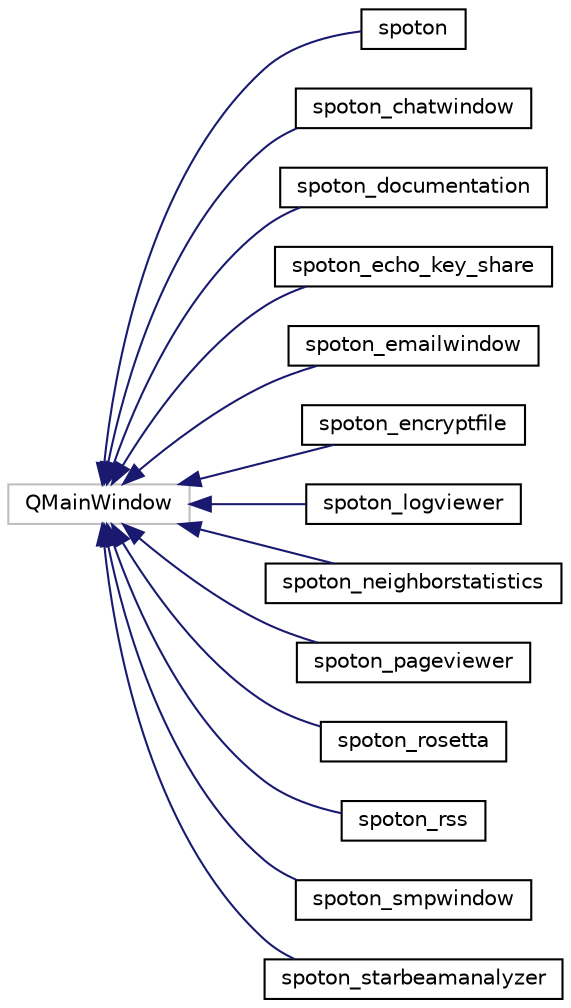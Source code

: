 digraph "Graphical Class Hierarchy"
{
  edge [fontname="Helvetica",fontsize="10",labelfontname="Helvetica",labelfontsize="10"];
  node [fontname="Helvetica",fontsize="10",shape=record];
  rankdir="LR";
  Node52 [label="QMainWindow",height=0.2,width=0.4,color="grey75", fillcolor="white", style="filled"];
  Node52 -> Node0 [dir="back",color="midnightblue",fontsize="10",style="solid",fontname="Helvetica"];
  Node0 [label="spoton",height=0.2,width=0.4,color="black", fillcolor="white", style="filled",URL="$classspoton.html"];
  Node52 -> Node54 [dir="back",color="midnightblue",fontsize="10",style="solid",fontname="Helvetica"];
  Node54 [label="spoton_chatwindow",height=0.2,width=0.4,color="black", fillcolor="white", style="filled",URL="$classspoton__chatwindow.html"];
  Node52 -> Node55 [dir="back",color="midnightblue",fontsize="10",style="solid",fontname="Helvetica"];
  Node55 [label="spoton_documentation",height=0.2,width=0.4,color="black", fillcolor="white", style="filled",URL="$classspoton__documentation.html"];
  Node52 -> Node56 [dir="back",color="midnightblue",fontsize="10",style="solid",fontname="Helvetica"];
  Node56 [label="spoton_echo_key_share",height=0.2,width=0.4,color="black", fillcolor="white", style="filled",URL="$classspoton__echo__key__share.html"];
  Node52 -> Node57 [dir="back",color="midnightblue",fontsize="10",style="solid",fontname="Helvetica"];
  Node57 [label="spoton_emailwindow",height=0.2,width=0.4,color="black", fillcolor="white", style="filled",URL="$classspoton__emailwindow.html"];
  Node52 -> Node58 [dir="back",color="midnightblue",fontsize="10",style="solid",fontname="Helvetica"];
  Node58 [label="spoton_encryptfile",height=0.2,width=0.4,color="black", fillcolor="white", style="filled",URL="$classspoton__encryptfile.html"];
  Node52 -> Node59 [dir="back",color="midnightblue",fontsize="10",style="solid",fontname="Helvetica"];
  Node59 [label="spoton_logviewer",height=0.2,width=0.4,color="black", fillcolor="white", style="filled",URL="$classspoton__logviewer.html"];
  Node52 -> Node60 [dir="back",color="midnightblue",fontsize="10",style="solid",fontname="Helvetica"];
  Node60 [label="spoton_neighborstatistics",height=0.2,width=0.4,color="black", fillcolor="white", style="filled",URL="$classspoton__neighborstatistics.html"];
  Node52 -> Node61 [dir="back",color="midnightblue",fontsize="10",style="solid",fontname="Helvetica"];
  Node61 [label="spoton_pageviewer",height=0.2,width=0.4,color="black", fillcolor="white", style="filled",URL="$classspoton__pageviewer.html"];
  Node52 -> Node62 [dir="back",color="midnightblue",fontsize="10",style="solid",fontname="Helvetica"];
  Node62 [label="spoton_rosetta",height=0.2,width=0.4,color="black", fillcolor="white", style="filled",URL="$classspoton__rosetta.html"];
  Node52 -> Node63 [dir="back",color="midnightblue",fontsize="10",style="solid",fontname="Helvetica"];
  Node63 [label="spoton_rss",height=0.2,width=0.4,color="black", fillcolor="white", style="filled",URL="$classspoton__rss.html"];
  Node52 -> Node64 [dir="back",color="midnightblue",fontsize="10",style="solid",fontname="Helvetica"];
  Node64 [label="spoton_smpwindow",height=0.2,width=0.4,color="black", fillcolor="white", style="filled",URL="$classspoton__smpwindow.html"];
  Node52 -> Node65 [dir="back",color="midnightblue",fontsize="10",style="solid",fontname="Helvetica"];
  Node65 [label="spoton_starbeamanalyzer",height=0.2,width=0.4,color="black", fillcolor="white", style="filled",URL="$classspoton__starbeamanalyzer.html"];
}

